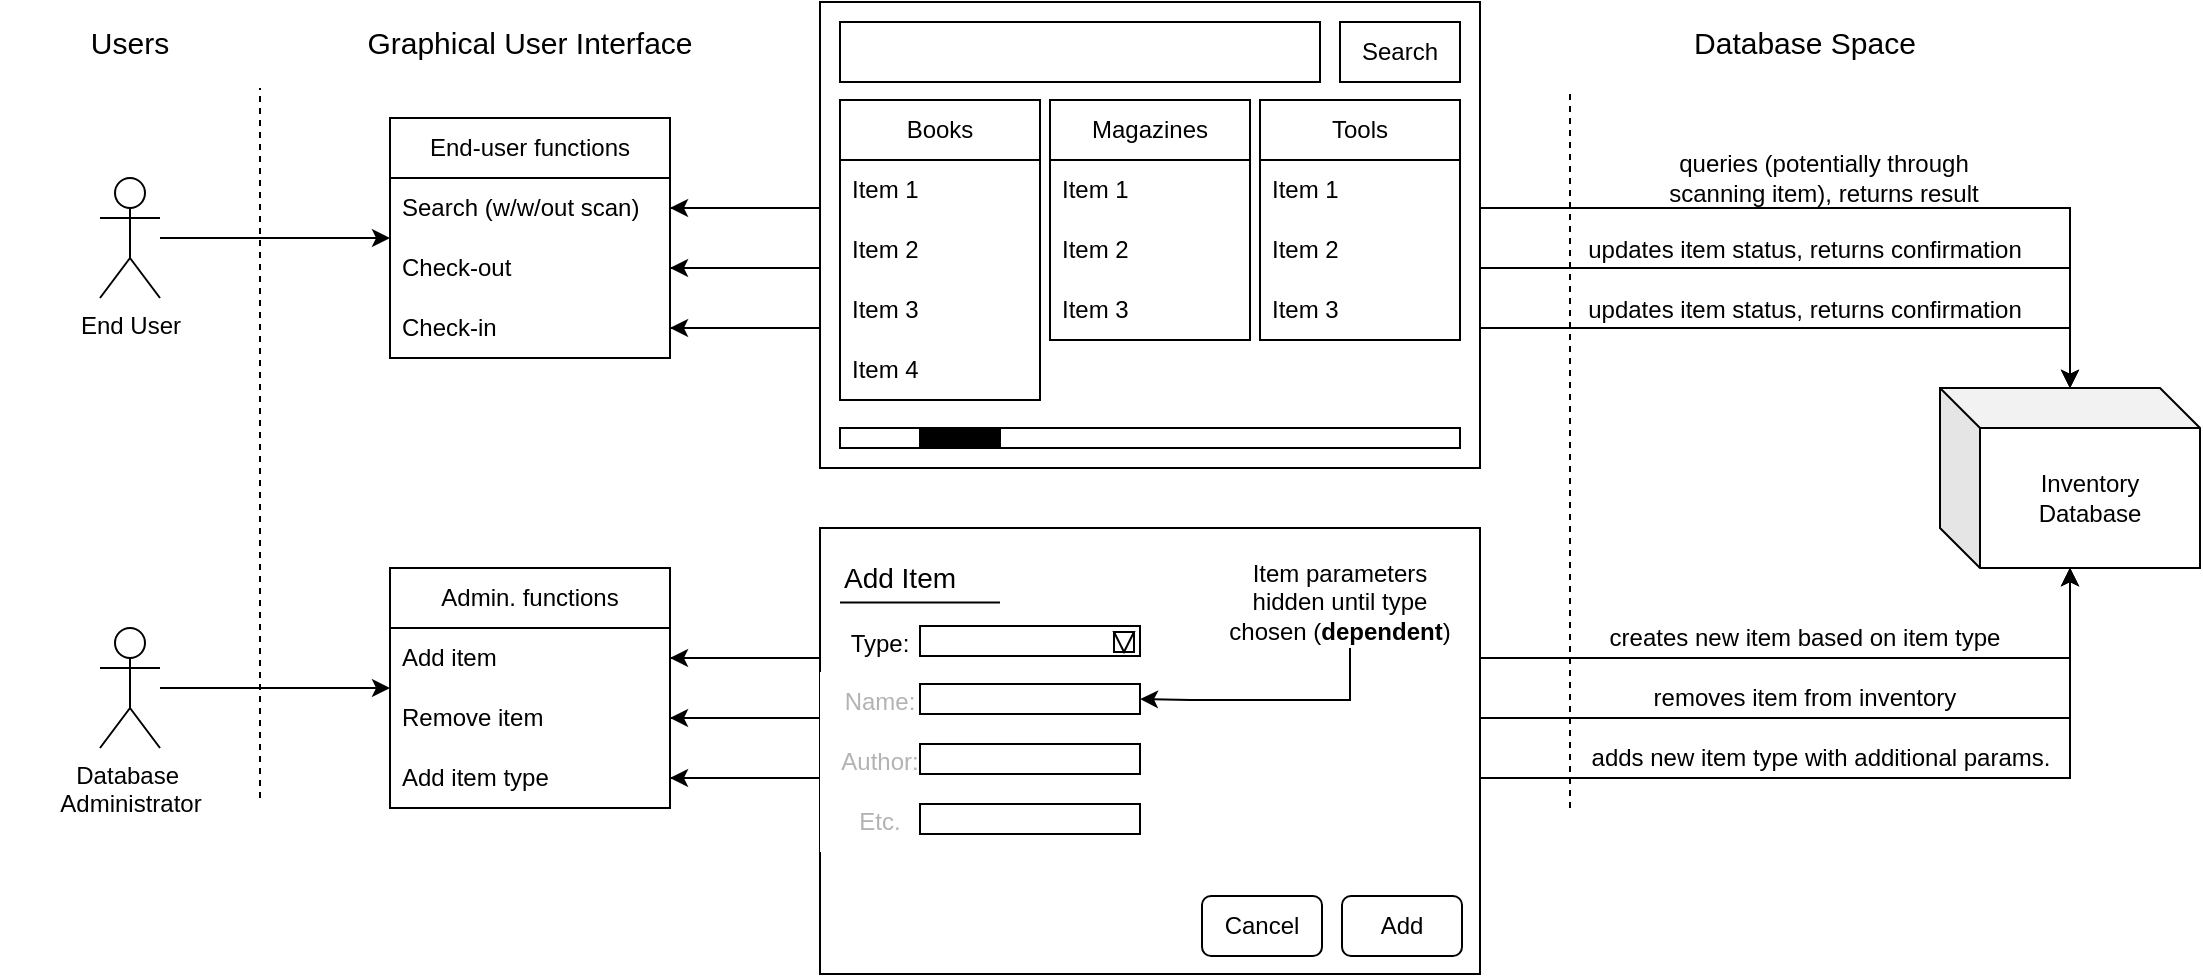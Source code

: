 <mxfile version="24.7.8">
  <diagram name="Page-1" id="jvlIByLQN2yycow2QruO">
    <mxGraphModel dx="985" dy="625" grid="1" gridSize="10" guides="1" tooltips="1" connect="1" arrows="1" fold="1" page="1" pageScale="1" pageWidth="850" pageHeight="1100" math="0" shadow="0">
      <root>
        <mxCell id="0" />
        <mxCell id="1" parent="0" />
        <mxCell id="R_dqwmXt6rTbObLlXqyq-1" value="&lt;span style=&quot;color: rgba(0, 0, 0, 0); font-family: monospace; font-size: 0px; text-align: start;&quot;&gt;%3CmxGraphModel%3E%3Croot%3E%3CmxCell%20id%3D%220%22%2F%3E%3CmxCell%20id%3D%221%22%20parent%3D%220%22%2F%3E%3CmxCell%20id%3D%222%22%20style%3D%22edgeStyle%3DorthogonalEdgeStyle%3Brounded%3D0%3BorthogonalLoop%3D1%3BjettySize%3Dauto%3Bhtml%3D1%3B%22%20edge%3D%221%22%20source%3D%223%22%20target%3D%2213%22%20parent%3D%221%22%3E%3CmxGeometry%20relative%3D%221%22%20as%3D%22geometry%22%2F%3E%3C%2FmxCell%3E%3CmxCell%20id%3D%223%22%20value%3D%22End%20User%22%20style%3D%22shape%3DumlActor%3BverticalLabelPosition%3Dbottom%3BverticalAlign%3Dtop%3Bhtml%3D1%3BoutlineConnect%3D0%3B%22%20vertex%3D%221%22%20parent%3D%221%22%3E%3CmxGeometry%20x%3D%22110%22%20y%3D%22165%22%20width%3D%2230%22%20height%3D%2260%22%20as%3D%22geometry%22%2F%3E%3C%2FmxCell%3E%3CmxCell%20id%3D%224%22%20style%3D%22edgeStyle%3DorthogonalEdgeStyle%3Brounded%3D0%3BorthogonalLoop%3D1%3BjettySize%3Dauto%3Bhtml%3D1%3B%22%20edge%3D%221%22%20source%3D%225%22%20target%3D%2220%22%20parent%3D%221%22%3E%3CmxGeometry%20relative%3D%221%22%20as%3D%22geometry%22%2F%3E%3C%2FmxCell%3E%3CmxCell%20id%3D%225%22%20value%3D%22Database%26amp%3Bnbsp%3B%26lt%3Bdiv%26gt%3BAdministrator%26lt%3B%2Fdiv%26gt%3B%22%20style%3D%22shape%3DumlActor%3BverticalLabelPosition%3Dbottom%3BverticalAlign%3Dtop%3Bhtml%3D1%3BoutlineConnect%3D0%3B%22%20vertex%3D%221%22%20parent%3D%221%22%3E%3CmxGeometry%20x%3D%22110%22%20y%3D%22390%22%20width%3D%2230%22%20height%3D%2260%22%20as%3D%22geometry%22%2F%3E%3C%2FmxCell%3E%3CmxCell%20id%3D%226%22%20style%3D%22edgeStyle%3DorthogonalEdgeStyle%3Brounded%3D0%3BorthogonalLoop%3D1%3BjettySize%3Dauto%3Bhtml%3D1%3BentryX%3D1%3BentryY%3D0.5%3BentryDx%3D0%3BentryDy%3D0%3B%22%20edge%3D%221%22%20source%3D%2212%22%20target%3D%2214%22%20parent%3D%221%22%3E%3CmxGeometry%20relative%3D%221%22%20as%3D%22geometry%22%2F%3E%3C%2FmxCell%3E%3CmxCell%20id%3D%227%22%20style%3D%22edgeStyle%3DorthogonalEdgeStyle%3Brounded%3D0%3BorthogonalLoop%3D1%3BjettySize%3Dauto%3Bhtml%3D1%3BentryX%3D1%3BentryY%3D0.5%3BentryDx%3D0%3BentryDy%3D0%3B%22%20edge%3D%221%22%20source%3D%2212%22%20target%3D%2215%22%20parent%3D%221%22%3E%3CmxGeometry%20relative%3D%221%22%20as%3D%22geometry%22%2F%3E%3C%2FmxCell%3E%3CmxCell%20id%3D%228%22%20style%3D%22edgeStyle%3DorthogonalEdgeStyle%3Brounded%3D0%3BorthogonalLoop%3D1%3BjettySize%3Dauto%3Bhtml%3D1%3BentryX%3D1%3BentryY%3D0.5%3BentryDx%3D0%3BentryDy%3D0%3B%22%20edge%3D%221%22%20source%3D%2212%22%20target%3D%2221%22%20parent%3D%221%22%3E%3CmxGeometry%20relative%3D%221%22%20as%3D%22geometry%22%2F%3E%3C%2FmxCell%3E%3CmxCell%20id%3D%229%22%20style%3D%22edgeStyle%3DorthogonalEdgeStyle%3Brounded%3D0%3BorthogonalLoop%3D1%3BjettySize%3Dauto%3Bhtml%3D1%3B%22%20edge%3D%221%22%20source%3D%2212%22%20target%3D%2222%22%20parent%3D%221%22%3E%3CmxGeometry%20relative%3D%221%22%20as%3D%22geometry%22%2F%3E%3C%2FmxCell%3E%3CmxCell%20id%3D%2210%22%20style%3D%22edgeStyle%3DorthogonalEdgeStyle%3Brounded%3D0%3BorthogonalLoop%3D1%3BjettySize%3Dauto%3Bhtml%3D1%3B%22%20edge%3D%221%22%20source%3D%2212%22%20target%3D%2223%22%20parent%3D%221%22%3E%3CmxGeometry%20relative%3D%221%22%20as%3D%22geometry%22%2F%3E%3C%2FmxCell%3E%3CmxCell%20id%3D%2211%22%20style%3D%22edgeStyle%3DorthogonalEdgeStyle%3Brounded%3D0%3BorthogonalLoop%3D1%3BjettySize%3Dauto%3Bhtml%3D1%3BentryX%3D1%3BentryY%3D0.5%3BentryDx%3D0%3BentryDy%3D0%3B%22%20edge%3D%221%22%20source%3D%2212%22%20target%3D%2216%22%20parent%3D%221%22%3E%3CmxGeometry%20relative%3D%221%22%20as%3D%22geometry%22%2F%3E%3C%2FmxCell%3E%3CmxCell%20id%3D%2212%22%20value%3D%22Inventory%26lt%3Bdiv%26gt%3BDatabase%26lt%3B%2Fdiv%26gt%3B%22%20style%3D%22shape%3Dcube%3BwhiteSpace%3Dwrap%3Bhtml%3D1%3BboundedLbl%3D1%3BbackgroundOutline%3D1%3BdarkOpacity%3D0.05%3BdarkOpacity2%3D0.1%3B%22%20vertex%3D%221%22%20parent%3D%221%22%3E%3CmxGeometry%20x%3D%22625%22%20y%3D%22270%22%20width%3D%22130%22%20height%3D%2290%22%20as%3D%22geometry%22%2F%3E%3C%2FmxCell%3E%3CmxCell%20id%3D%2213%22%20value%3D%22End-user%20functions%22%20style%3D%22swimlane%3BfontStyle%3D0%3BchildLayout%3DstackLayout%3Bhorizontal%3D1%3BstartSize%3D30%3BhorizontalStack%3D0%3BresizeParent%3D1%3BresizeParentMax%3D0%3BresizeLast%3D0%3Bcollapsible%3D1%3BmarginBottom%3D0%3BwhiteSpace%3Dwrap%3Bhtml%3D1%3B%22%20vertex%3D%221%22%20parent%3D%221%22%3E%3CmxGeometry%20x%3D%22255%22%20y%3D%22135%22%20width%3D%22140%22%20height%3D%22120%22%20as%3D%22geometry%22%2F%3E%3C%2FmxCell%3E%3CmxCell%20id%3D%2214%22%20value%3D%22Search%20(w%2Fw%2Fout%20scan)%22%20style%3D%22text%3BstrokeColor%3Dnone%3BfillColor%3Dnone%3Balign%3Dleft%3BverticalAlign%3Dmiddle%3BspacingLeft%3D4%3BspacingRight%3D4%3Boverflow%3Dhidden%3Bpoints%3D%5B%5B0%2C0.5%5D%2C%5B1%2C0.5%5D%5D%3BportConstraint%3Deastwest%3Brotatable%3D0%3BwhiteSpace%3Dwrap%3Bhtml%3D1%3B%22%20vertex%3D%221%22%20parent%3D%2213%22%3E%3CmxGeometry%20y%3D%2230%22%20width%3D%22140%22%20height%3D%2230%22%20as%3D%22geometry%22%2F%3E%3C%2FmxCell%3E%3CmxCell%20id%3D%2215%22%20value%3D%22Check-out%22%20style%3D%22text%3BstrokeColor%3Dnone%3BfillColor%3Dnone%3Balign%3Dleft%3BverticalAlign%3Dmiddle%3BspacingLeft%3D4%3BspacingRight%3D4%3Boverflow%3Dhidden%3Bpoints%3D%5B%5B0%2C0.5%5D%2C%5B1%2C0.5%5D%5D%3BportConstraint%3Deastwest%3Brotatable%3D0%3BwhiteSpace%3Dwrap%3Bhtml%3D1%3B%22%20vertex%3D%221%22%20parent%3D%2213%22%3E%3CmxGeometry%20y%3D%2260%22%20width%3D%22140%22%20height%3D%2230%22%20as%3D%22geometry%22%2F%3E%3C%2FmxCell%3E%3CmxCell%20id%3D%2216%22%20value%3D%22Check-in%22%20style%3D%22text%3BstrokeColor%3Dnone%3BfillColor%3Dnone%3Balign%3Dleft%3BverticalAlign%3Dmiddle%3BspacingLeft%3D4%3BspacingRight%3D4%3Boverflow%3Dhidden%3Bpoints%3D%5B%5B0%2C0.5%5D%2C%5B1%2C0.5%5D%5D%3BportConstraint%3Deastwest%3Brotatable%3D0%3BwhiteSpace%3Dwrap%3Bhtml%3D1%3B%22%20vertex%3D%221%22%20parent%3D%2213%22%3E%3CmxGeometry%20y%3D%2290%22%20width%3D%22140%22%20height%3D%2230%22%20as%3D%22geometry%22%2F%3E%3C%2FmxCell%3E%3CmxCell%20id%3D%2217%22%20value%3D%22%22%20style%3D%22endArrow%3Dnone%3Bdashed%3D1%3Bhtml%3D1%3Brounded%3D0%3B%22%20edge%3D%221%22%20parent%3D%221%22%3E%3CmxGeometry%20width%3D%2250%22%20height%3D%2250%22%20relative%3D%221%22%20as%3D%22geometry%22%3E%3CmxPoint%20x%3D%22190%22%20y%3D%22475%22%20as%3D%22sourcePoint%22%2F%3E%3CmxPoint%20x%3D%22190%22%20y%3D%22120%22%20as%3D%22targetPoint%22%2F%3E%3C%2FmxGeometry%3E%3C%2FmxCell%3E%3CmxCell%20id%3D%2218%22%20value%3D%22Users%22%20style%3D%22text%3Bhtml%3D1%3Balign%3Dcenter%3BverticalAlign%3Dmiddle%3BwhiteSpace%3Dwrap%3Brounded%3D0%3BfontSize%3D15%3B%22%20vertex%3D%221%22%20parent%3D%221%22%3E%3CmxGeometry%20x%3D%2275%22%20y%3D%2277%22%20width%3D%22100%22%20height%3D%2240%22%20as%3D%22geometry%22%2F%3E%3C%2FmxCell%3E%3CmxCell%20id%3D%2219%22%20value%3D%22Graphical%20User%20Interface%22%20style%3D%22text%3Bhtml%3D1%3Balign%3Dcenter%3BverticalAlign%3Dmiddle%3BwhiteSpace%3Dwrap%3Brounded%3D0%3BfontSize%3D15%3B%22%20vertex%3D%221%22%20parent%3D%221%22%3E%3CmxGeometry%20x%3D%22240%22%20y%3D%2277%22%20width%3D%22170%22%20height%3D%2240%22%20as%3D%22geometry%22%2F%3E%3C%2FmxCell%3E%3CmxCell%20id%3D%2220%22%20value%3D%22Admin.%20functions%22%20style%3D%22swimlane%3BfontStyle%3D0%3BchildLayout%3DstackLayout%3Bhorizontal%3D1%3BstartSize%3D30%3BhorizontalStack%3D0%3BresizeParent%3D1%3BresizeParentMax%3D0%3BresizeLast%3D0%3Bcollapsible%3D1%3BmarginBottom%3D0%3BwhiteSpace%3Dwrap%3Bhtml%3D1%3B%22%20vertex%3D%221%22%20parent%3D%221%22%3E%3CmxGeometry%20x%3D%22255%22%20y%3D%22360%22%20width%3D%22140%22%20height%3D%22120%22%20as%3D%22geometry%22%2F%3E%3C%2FmxCell%3E%3CmxCell%20id%3D%2221%22%20value%3D%22Add%20item%22%20style%3D%22text%3BstrokeColor%3Dnone%3BfillColor%3Dnone%3Balign%3Dleft%3BverticalAlign%3Dmiddle%3BspacingLeft%3D4%3BspacingRight%3D4%3Boverflow%3Dhidden%3Bpoints%3D%5B%5B0%2C0.5%5D%2C%5B1%2C0.5%5D%5D%3BportConstraint%3Deastwest%3Brotatable%3D0%3BwhiteSpace%3Dwrap%3Bhtml%3D1%3B%22%20vertex%3D%221%22%20parent%3D%2220%22%3E%3CmxGeometry%20y%3D%2230%22%20width%3D%22140%22%20height%3D%2230%22%20as%3D%22geometry%22%2F%3E%3C%2FmxCell%3E%3CmxCell%20id%3D%2222%22%20value%3D%22Remove%20item%22%20style%3D%22text%3BstrokeColor%3Dnone%3BfillColor%3Dnone%3Balign%3Dleft%3BverticalAlign%3Dmiddle%3BspacingLeft%3D4%3BspacingRight%3D4%3Boverflow%3Dhidden%3Bpoints%3D%5B%5B0%2C0.5%5D%2C%5B1%2C0.5%5D%5D%3BportConstraint%3Deastwest%3Brotatable%3D0%3BwhiteSpace%3Dwrap%3Bhtml%3D1%3B%22%20vertex%3D%221%22%20parent%3D%2220%22%3E%3CmxGeometry%20y%3D%2260%22%20width%3D%22140%22%20height%3D%2230%22%20as%3D%22geometry%22%2F%3E%3C%2FmxCell%3E%3CmxCell%20id%3D%2223%22%20value%3D%22Add%20item%20type%22%20style%3D%22text%3BstrokeColor%3Dnone%3BfillColor%3Dnone%3Balign%3Dleft%3BverticalAlign%3Dmiddle%3BspacingLeft%3D4%3BspacingRight%3D4%3Boverflow%3Dhidden%3Bpoints%3D%5B%5B0%2C0.5%5D%2C%5B1%2C0.5%5D%5D%3BportConstraint%3Deastwest%3Brotatable%3D0%3BwhiteSpace%3Dwrap%3Bhtml%3D1%3B%22%20vertex%3D%221%22%20parent%3D%2220%22%3E%3CmxGeometry%20y%3D%2290%22%20width%3D%22140%22%20height%3D%2230%22%20as%3D%22geometry%22%2F%3E%3C%2FmxCell%3E%3CmxCell%20id%3D%2224%22%20value%3D%22%22%20style%3D%22endArrow%3Dnone%3Bdashed%3D1%3Bhtml%3D1%3Brounded%3D0%3B%22%20edge%3D%221%22%20parent%3D%221%22%3E%3CmxGeometry%20width%3D%2250%22%20height%3D%2250%22%20relative%3D%221%22%20as%3D%22geometry%22%3E%3CmxPoint%20x%3D%22440%22%20y%3D%22480%22%20as%3D%22sourcePoint%22%2F%3E%3CmxPoint%20x%3D%22440%22%20y%3D%22120%22%20as%3D%22targetPoint%22%2F%3E%3C%2FmxGeometry%3E%3C%2FmxCell%3E%3CmxCell%20id%3D%2225%22%20value%3D%22Database%20Space%22%20style%3D%22text%3Bhtml%3D1%3Balign%3Dcenter%3BverticalAlign%3Dmiddle%3BwhiteSpace%3Dwrap%3Brounded%3D0%3BfontSize%3D15%3B%22%20vertex%3D%221%22%20parent%3D%221%22%3E%3CmxGeometry%20x%3D%22490%22%20y%3D%2277%22%20width%3D%22135%22%20height%3D%2240%22%20as%3D%22geometry%22%2F%3E%3C%2FmxCell%3E%3CmxCell%20id%3D%2226%22%20style%3D%22edgeStyle%3DorthogonalEdgeStyle%3Brounded%3D0%3BorthogonalLoop%3D1%3BjettySize%3Dauto%3Bhtml%3D1%3B%22%20edge%3D%221%22%20source%3D%2214%22%20target%3D%2212%22%20parent%3D%221%22%3E%3CmxGeometry%20relative%3D%221%22%20as%3D%22geometry%22%2F%3E%3C%2FmxCell%3E%3CmxCell%20id%3D%2227%22%20value%3D%22queries%20(potentially%20through%20scanning%20item)%2C%20returns%20result%22%20style%3D%22text%3Bhtml%3D1%3Balign%3Dcenter%3BverticalAlign%3Dmiddle%3BwhiteSpace%3Dwrap%3Brounded%3D0%3B%22%20vertex%3D%221%22%20parent%3D%221%22%3E%3CmxGeometry%20x%3D%22482.5%22%20y%3D%22150%22%20width%3D%22167.5%22%20height%3D%2230%22%20as%3D%22geometry%22%2F%3E%3C%2FmxCell%3E%3CmxCell%20id%3D%2228%22%20style%3D%22edgeStyle%3DorthogonalEdgeStyle%3Brounded%3D0%3BorthogonalLoop%3D1%3BjettySize%3Dauto%3Bhtml%3D1%3B%22%20edge%3D%221%22%20source%3D%2215%22%20target%3D%2212%22%20parent%3D%221%22%3E%3CmxGeometry%20relative%3D%221%22%20as%3D%22geometry%22%2F%3E%3C%2FmxCell%3E%3CmxCell%20id%3D%2229%22%20value%3D%22updates%20item%20status%2C%20returns%20confirmation%22%20style%3D%22text%3Bhtml%3D1%3Balign%3Dcenter%3BverticalAlign%3Dmiddle%3BwhiteSpace%3Dwrap%3Brounded%3D0%3B%22%20vertex%3D%221%22%20parent%3D%221%22%3E%3CmxGeometry%20x%3D%22425%22%20y%3D%22186%22%20width%3D%22265%22%20height%3D%2230%22%20as%3D%22geometry%22%2F%3E%3C%2FmxCell%3E%3CmxCell%20id%3D%2230%22%20style%3D%22edgeStyle%3DorthogonalEdgeStyle%3Brounded%3D0%3BorthogonalLoop%3D1%3BjettySize%3Dauto%3Bhtml%3D1%3B%22%20edge%3D%221%22%20source%3D%2221%22%20target%3D%2212%22%20parent%3D%221%22%3E%3CmxGeometry%20relative%3D%221%22%20as%3D%22geometry%22%2F%3E%3C%2FmxCell%3E%3CmxCell%20id%3D%2231%22%20style%3D%22edgeStyle%3DorthogonalEdgeStyle%3Brounded%3D0%3BorthogonalLoop%3D1%3BjettySize%3Dauto%3Bhtml%3D1%3B%22%20edge%3D%221%22%20source%3D%2222%22%20target%3D%2212%22%20parent%3D%221%22%3E%3CmxGeometry%20relative%3D%221%22%20as%3D%22geometry%22%2F%3E%3C%2FmxCell%3E%3CmxCell%20id%3D%2232%22%20style%3D%22edgeStyle%3DorthogonalEdgeStyle%3Brounded%3D0%3BorthogonalLoop%3D1%3BjettySize%3Dauto%3Bhtml%3D1%3B%22%20edge%3D%221%22%20source%3D%2223%22%20target%3D%2212%22%20parent%3D%221%22%3E%3CmxGeometry%20relative%3D%221%22%20as%3D%22geometry%22%2F%3E%3C%2FmxCell%3E%3CmxCell%20id%3D%2233%22%20style%3D%22edgeStyle%3DorthogonalEdgeStyle%3Brounded%3D0%3BorthogonalLoop%3D1%3BjettySize%3Dauto%3Bhtml%3D1%3B%22%20edge%3D%221%22%20source%3D%2216%22%20target%3D%2212%22%20parent%3D%221%22%3E%3CmxGeometry%20relative%3D%221%22%20as%3D%22geometry%22%2F%3E%3C%2FmxCell%3E%3CmxCell%20id%3D%2234%22%20value%3D%22updates%20item%20status%2C%20returns%20confirmation%22%20style%3D%22text%3Bhtml%3D1%3Balign%3Dcenter%3BverticalAlign%3Dmiddle%3BwhiteSpace%3Dwrap%3Brounded%3D0%3B%22%20vertex%3D%221%22%20parent%3D%221%22%3E%3CmxGeometry%20x%3D%22425%22%20y%3D%22216%22%20width%3D%22265%22%20height%3D%2230%22%20as%3D%22geometry%22%2F%3E%3C%2FmxCell%3E%3CmxCell%20id%3D%2235%22%20value%3D%22creates%20new%20item%20based%20on%20item%20type%22%20style%3D%22text%3Bhtml%3D1%3Balign%3Dcenter%3BverticalAlign%3Dmiddle%3BwhiteSpace%3Dwrap%3Brounded%3D0%3B%22%20vertex%3D%221%22%20parent%3D%221%22%3E%3CmxGeometry%20x%3D%22425%22%20y%3D%22380%22%20width%3D%22265%22%20height%3D%2230%22%20as%3D%22geometry%22%2F%3E%3C%2FmxCell%3E%3CmxCell%20id%3D%2236%22%20value%3D%22removes%20item%20from%20inventory%22%20style%3D%22text%3Bhtml%3D1%3Balign%3Dcenter%3BverticalAlign%3Dmiddle%3BwhiteSpace%3Dwrap%3Brounded%3D0%3B%22%20vertex%3D%221%22%20parent%3D%221%22%3E%3CmxGeometry%20x%3D%22425%22%20y%3D%22410%22%20width%3D%22265%22%20height%3D%2230%22%20as%3D%22geometry%22%2F%3E%3C%2FmxCell%3E%3CmxCell%20id%3D%2237%22%20value%3D%22adds%20new%20item%20type%20with%20additional%20params.%22%20style%3D%22text%3Bhtml%3D1%3Balign%3Dcenter%3BverticalAlign%3Dmiddle%3BwhiteSpace%3Dwrap%3Brounded%3D0%3B%22%20vertex%3D%221%22%20parent%3D%221%22%3E%3CmxGeometry%20x%3D%22433%22%20y%3D%22440%22%20width%3D%22265%22%20height%3D%2230%22%20as%3D%22geometry%22%2F%3E%3C%2FmxCell%3E%3C%2Froot%3E%3C%2FmxGraphModel%3E&lt;/span&gt;" style="text;html=1;align=center;verticalAlign=middle;resizable=0;points=[];autosize=1;strokeColor=none;fillColor=none;" parent="1" vertex="1">
          <mxGeometry x="60" y="138" width="20" height="30" as="geometry" />
        </mxCell>
        <mxCell id="R_dqwmXt6rTbObLlXqyq-2" style="edgeStyle=orthogonalEdgeStyle;rounded=0;orthogonalLoop=1;jettySize=auto;html=1;" parent="1" source="R_dqwmXt6rTbObLlXqyq-3" target="R_dqwmXt6rTbObLlXqyq-13" edge="1">
          <mxGeometry relative="1" as="geometry" />
        </mxCell>
        <mxCell id="R_dqwmXt6rTbObLlXqyq-3" value="End User" style="shape=umlActor;verticalLabelPosition=bottom;verticalAlign=top;html=1;outlineConnect=0;" parent="1" vertex="1">
          <mxGeometry x="110" y="165" width="30" height="60" as="geometry" />
        </mxCell>
        <mxCell id="R_dqwmXt6rTbObLlXqyq-4" style="edgeStyle=orthogonalEdgeStyle;rounded=0;orthogonalLoop=1;jettySize=auto;html=1;" parent="1" source="R_dqwmXt6rTbObLlXqyq-5" target="R_dqwmXt6rTbObLlXqyq-20" edge="1">
          <mxGeometry relative="1" as="geometry" />
        </mxCell>
        <mxCell id="R_dqwmXt6rTbObLlXqyq-5" value="Database&amp;nbsp;&lt;div&gt;Administrator&lt;/div&gt;" style="shape=umlActor;verticalLabelPosition=bottom;verticalAlign=top;html=1;outlineConnect=0;" parent="1" vertex="1">
          <mxGeometry x="110" y="390" width="30" height="60" as="geometry" />
        </mxCell>
        <mxCell id="R_dqwmXt6rTbObLlXqyq-6" style="edgeStyle=orthogonalEdgeStyle;rounded=0;orthogonalLoop=1;jettySize=auto;html=1;entryX=1;entryY=0.5;entryDx=0;entryDy=0;" parent="1" source="R_dqwmXt6rTbObLlXqyq-12" target="R_dqwmXt6rTbObLlXqyq-14" edge="1">
          <mxGeometry relative="1" as="geometry" />
        </mxCell>
        <mxCell id="R_dqwmXt6rTbObLlXqyq-7" style="edgeStyle=orthogonalEdgeStyle;rounded=0;orthogonalLoop=1;jettySize=auto;html=1;entryX=1;entryY=0.5;entryDx=0;entryDy=0;" parent="1" source="R_dqwmXt6rTbObLlXqyq-12" target="R_dqwmXt6rTbObLlXqyq-15" edge="1">
          <mxGeometry relative="1" as="geometry" />
        </mxCell>
        <mxCell id="R_dqwmXt6rTbObLlXqyq-8" style="edgeStyle=orthogonalEdgeStyle;rounded=0;orthogonalLoop=1;jettySize=auto;html=1;entryX=1;entryY=0.5;entryDx=0;entryDy=0;" parent="1" source="R_dqwmXt6rTbObLlXqyq-12" target="R_dqwmXt6rTbObLlXqyq-21" edge="1">
          <mxGeometry relative="1" as="geometry" />
        </mxCell>
        <mxCell id="R_dqwmXt6rTbObLlXqyq-9" style="edgeStyle=orthogonalEdgeStyle;rounded=0;orthogonalLoop=1;jettySize=auto;html=1;" parent="1" source="R_dqwmXt6rTbObLlXqyq-12" target="R_dqwmXt6rTbObLlXqyq-22" edge="1">
          <mxGeometry relative="1" as="geometry" />
        </mxCell>
        <mxCell id="R_dqwmXt6rTbObLlXqyq-10" style="edgeStyle=orthogonalEdgeStyle;rounded=0;orthogonalLoop=1;jettySize=auto;html=1;" parent="1" source="R_dqwmXt6rTbObLlXqyq-12" target="R_dqwmXt6rTbObLlXqyq-23" edge="1">
          <mxGeometry relative="1" as="geometry" />
        </mxCell>
        <mxCell id="R_dqwmXt6rTbObLlXqyq-11" style="edgeStyle=orthogonalEdgeStyle;rounded=0;orthogonalLoop=1;jettySize=auto;html=1;entryX=1;entryY=0.5;entryDx=0;entryDy=0;" parent="1" source="R_dqwmXt6rTbObLlXqyq-12" target="R_dqwmXt6rTbObLlXqyq-16" edge="1">
          <mxGeometry relative="1" as="geometry" />
        </mxCell>
        <mxCell id="R_dqwmXt6rTbObLlXqyq-12" value="Inventory&lt;div&gt;Database&lt;/div&gt;" style="shape=cube;whiteSpace=wrap;html=1;boundedLbl=1;backgroundOutline=1;darkOpacity=0.05;darkOpacity2=0.1;" parent="1" vertex="1">
          <mxGeometry x="1030" y="270" width="130" height="90" as="geometry" />
        </mxCell>
        <mxCell id="R_dqwmXt6rTbObLlXqyq-13" value="End-user functions" style="swimlane;fontStyle=0;childLayout=stackLayout;horizontal=1;startSize=30;horizontalStack=0;resizeParent=1;resizeParentMax=0;resizeLast=0;collapsible=1;marginBottom=0;whiteSpace=wrap;html=1;" parent="1" vertex="1">
          <mxGeometry x="255" y="135" width="140" height="120" as="geometry" />
        </mxCell>
        <mxCell id="R_dqwmXt6rTbObLlXqyq-14" value="Search (w/w/out scan)" style="text;strokeColor=none;fillColor=none;align=left;verticalAlign=middle;spacingLeft=4;spacingRight=4;overflow=hidden;points=[[0,0.5],[1,0.5]];portConstraint=eastwest;rotatable=0;whiteSpace=wrap;html=1;" parent="R_dqwmXt6rTbObLlXqyq-13" vertex="1">
          <mxGeometry y="30" width="140" height="30" as="geometry" />
        </mxCell>
        <mxCell id="R_dqwmXt6rTbObLlXqyq-15" value="Check-out" style="text;strokeColor=none;fillColor=none;align=left;verticalAlign=middle;spacingLeft=4;spacingRight=4;overflow=hidden;points=[[0,0.5],[1,0.5]];portConstraint=eastwest;rotatable=0;whiteSpace=wrap;html=1;" parent="R_dqwmXt6rTbObLlXqyq-13" vertex="1">
          <mxGeometry y="60" width="140" height="30" as="geometry" />
        </mxCell>
        <mxCell id="R_dqwmXt6rTbObLlXqyq-16" value="Check-in" style="text;strokeColor=none;fillColor=none;align=left;verticalAlign=middle;spacingLeft=4;spacingRight=4;overflow=hidden;points=[[0,0.5],[1,0.5]];portConstraint=eastwest;rotatable=0;whiteSpace=wrap;html=1;" parent="R_dqwmXt6rTbObLlXqyq-13" vertex="1">
          <mxGeometry y="90" width="140" height="30" as="geometry" />
        </mxCell>
        <mxCell id="R_dqwmXt6rTbObLlXqyq-17" value="" style="endArrow=none;dashed=1;html=1;rounded=0;" parent="1" edge="1">
          <mxGeometry width="50" height="50" relative="1" as="geometry">
            <mxPoint x="190" y="475" as="sourcePoint" />
            <mxPoint x="190" y="120" as="targetPoint" />
          </mxGeometry>
        </mxCell>
        <mxCell id="R_dqwmXt6rTbObLlXqyq-18" value="Users" style="text;html=1;align=center;verticalAlign=middle;whiteSpace=wrap;rounded=0;fontSize=15;" parent="1" vertex="1">
          <mxGeometry x="75" y="77" width="100" height="40" as="geometry" />
        </mxCell>
        <mxCell id="R_dqwmXt6rTbObLlXqyq-19" value="Graphical User Interface" style="text;html=1;align=center;verticalAlign=middle;whiteSpace=wrap;rounded=0;fontSize=15;" parent="1" vertex="1">
          <mxGeometry x="240" y="77" width="170" height="40" as="geometry" />
        </mxCell>
        <mxCell id="R_dqwmXt6rTbObLlXqyq-20" value="Admin. functions" style="swimlane;fontStyle=0;childLayout=stackLayout;horizontal=1;startSize=30;horizontalStack=0;resizeParent=1;resizeParentMax=0;resizeLast=0;collapsible=1;marginBottom=0;whiteSpace=wrap;html=1;" parent="1" vertex="1">
          <mxGeometry x="255" y="360" width="140" height="120" as="geometry" />
        </mxCell>
        <mxCell id="R_dqwmXt6rTbObLlXqyq-21" value="Add item" style="text;strokeColor=none;fillColor=none;align=left;verticalAlign=middle;spacingLeft=4;spacingRight=4;overflow=hidden;points=[[0,0.5],[1,0.5]];portConstraint=eastwest;rotatable=0;whiteSpace=wrap;html=1;" parent="R_dqwmXt6rTbObLlXqyq-20" vertex="1">
          <mxGeometry y="30" width="140" height="30" as="geometry" />
        </mxCell>
        <mxCell id="R_dqwmXt6rTbObLlXqyq-22" value="Remove item" style="text;strokeColor=none;fillColor=none;align=left;verticalAlign=middle;spacingLeft=4;spacingRight=4;overflow=hidden;points=[[0,0.5],[1,0.5]];portConstraint=eastwest;rotatable=0;whiteSpace=wrap;html=1;" parent="R_dqwmXt6rTbObLlXqyq-20" vertex="1">
          <mxGeometry y="60" width="140" height="30" as="geometry" />
        </mxCell>
        <mxCell id="R_dqwmXt6rTbObLlXqyq-23" value="Add item type" style="text;strokeColor=none;fillColor=none;align=left;verticalAlign=middle;spacingLeft=4;spacingRight=4;overflow=hidden;points=[[0,0.5],[1,0.5]];portConstraint=eastwest;rotatable=0;whiteSpace=wrap;html=1;" parent="R_dqwmXt6rTbObLlXqyq-20" vertex="1">
          <mxGeometry y="90" width="140" height="30" as="geometry" />
        </mxCell>
        <mxCell id="R_dqwmXt6rTbObLlXqyq-24" value="" style="endArrow=none;dashed=1;html=1;rounded=0;" parent="1" edge="1">
          <mxGeometry width="50" height="50" relative="1" as="geometry">
            <mxPoint x="845" y="480" as="sourcePoint" />
            <mxPoint x="845" y="120" as="targetPoint" />
          </mxGeometry>
        </mxCell>
        <mxCell id="R_dqwmXt6rTbObLlXqyq-25" value="Database Space" style="text;html=1;align=center;verticalAlign=middle;whiteSpace=wrap;rounded=0;fontSize=15;" parent="1" vertex="1">
          <mxGeometry x="895" y="77" width="135" height="40" as="geometry" />
        </mxCell>
        <mxCell id="R_dqwmXt6rTbObLlXqyq-26" style="edgeStyle=orthogonalEdgeStyle;rounded=0;orthogonalLoop=1;jettySize=auto;html=1;" parent="1" source="R_dqwmXt6rTbObLlXqyq-14" target="R_dqwmXt6rTbObLlXqyq-12" edge="1">
          <mxGeometry relative="1" as="geometry" />
        </mxCell>
        <mxCell id="R_dqwmXt6rTbObLlXqyq-27" value="queries (potentially through scanning item), returns result" style="text;html=1;align=center;verticalAlign=middle;whiteSpace=wrap;rounded=0;" parent="1" vertex="1">
          <mxGeometry x="887.5" y="150" width="167.5" height="30" as="geometry" />
        </mxCell>
        <mxCell id="R_dqwmXt6rTbObLlXqyq-28" style="edgeStyle=orthogonalEdgeStyle;rounded=0;orthogonalLoop=1;jettySize=auto;html=1;" parent="1" source="R_dqwmXt6rTbObLlXqyq-15" target="R_dqwmXt6rTbObLlXqyq-12" edge="1">
          <mxGeometry relative="1" as="geometry" />
        </mxCell>
        <mxCell id="R_dqwmXt6rTbObLlXqyq-29" value="updates item status, returns confirmation" style="text;html=1;align=center;verticalAlign=middle;whiteSpace=wrap;rounded=0;" parent="1" vertex="1">
          <mxGeometry x="830" y="186" width="265" height="30" as="geometry" />
        </mxCell>
        <mxCell id="R_dqwmXt6rTbObLlXqyq-30" style="edgeStyle=orthogonalEdgeStyle;rounded=0;orthogonalLoop=1;jettySize=auto;html=1;" parent="1" source="R_dqwmXt6rTbObLlXqyq-21" target="R_dqwmXt6rTbObLlXqyq-12" edge="1">
          <mxGeometry relative="1" as="geometry" />
        </mxCell>
        <mxCell id="R_dqwmXt6rTbObLlXqyq-31" style="edgeStyle=orthogonalEdgeStyle;rounded=0;orthogonalLoop=1;jettySize=auto;html=1;" parent="1" source="R_dqwmXt6rTbObLlXqyq-22" target="R_dqwmXt6rTbObLlXqyq-12" edge="1">
          <mxGeometry relative="1" as="geometry" />
        </mxCell>
        <mxCell id="R_dqwmXt6rTbObLlXqyq-32" style="edgeStyle=orthogonalEdgeStyle;rounded=0;orthogonalLoop=1;jettySize=auto;html=1;" parent="1" source="R_dqwmXt6rTbObLlXqyq-23" target="R_dqwmXt6rTbObLlXqyq-12" edge="1">
          <mxGeometry relative="1" as="geometry" />
        </mxCell>
        <mxCell id="R_dqwmXt6rTbObLlXqyq-33" style="edgeStyle=orthogonalEdgeStyle;rounded=0;orthogonalLoop=1;jettySize=auto;html=1;" parent="1" source="R_dqwmXt6rTbObLlXqyq-16" target="R_dqwmXt6rTbObLlXqyq-12" edge="1">
          <mxGeometry relative="1" as="geometry" />
        </mxCell>
        <mxCell id="R_dqwmXt6rTbObLlXqyq-34" value="updates item status, returns confirmation" style="text;html=1;align=center;verticalAlign=middle;whiteSpace=wrap;rounded=0;" parent="1" vertex="1">
          <mxGeometry x="830" y="216" width="265" height="30" as="geometry" />
        </mxCell>
        <mxCell id="R_dqwmXt6rTbObLlXqyq-35" value="creates new item based on item type" style="text;html=1;align=center;verticalAlign=middle;whiteSpace=wrap;rounded=0;" parent="1" vertex="1">
          <mxGeometry x="830" y="380" width="265" height="30" as="geometry" />
        </mxCell>
        <mxCell id="R_dqwmXt6rTbObLlXqyq-36" value="removes item from inventory" style="text;html=1;align=center;verticalAlign=middle;whiteSpace=wrap;rounded=0;" parent="1" vertex="1">
          <mxGeometry x="830" y="410" width="265" height="30" as="geometry" />
        </mxCell>
        <mxCell id="R_dqwmXt6rTbObLlXqyq-37" value="adds new item type with additional params." style="text;html=1;align=center;verticalAlign=middle;whiteSpace=wrap;rounded=0;" parent="1" vertex="1">
          <mxGeometry x="838" y="440" width="265" height="30" as="geometry" />
        </mxCell>
        <mxCell id="R_dqwmXt6rTbObLlXqyq-38" value="" style="rounded=0;whiteSpace=wrap;html=1;" parent="1" vertex="1">
          <mxGeometry x="470" y="77" width="330" height="233" as="geometry" />
        </mxCell>
        <mxCell id="R_dqwmXt6rTbObLlXqyq-39" value="" style="rounded=0;whiteSpace=wrap;html=1;" parent="1" vertex="1">
          <mxGeometry x="470" y="340" width="330" height="223" as="geometry" />
        </mxCell>
        <mxCell id="R_dqwmXt6rTbObLlXqyq-43" value="Search" style="rounded=0;whiteSpace=wrap;html=1;" parent="1" vertex="1">
          <mxGeometry x="730" y="87" width="60" height="30" as="geometry" />
        </mxCell>
        <mxCell id="R_dqwmXt6rTbObLlXqyq-45" value="" style="rounded=0;whiteSpace=wrap;html=1;" parent="1" vertex="1">
          <mxGeometry x="480" y="87" width="240" height="30" as="geometry" />
        </mxCell>
        <mxCell id="R_dqwmXt6rTbObLlXqyq-46" value="Books" style="swimlane;fontStyle=0;childLayout=stackLayout;horizontal=1;startSize=30;horizontalStack=0;resizeParent=1;resizeParentMax=0;resizeLast=0;collapsible=1;marginBottom=0;whiteSpace=wrap;html=1;" parent="1" vertex="1">
          <mxGeometry x="480" y="126" width="100" height="150" as="geometry" />
        </mxCell>
        <mxCell id="R_dqwmXt6rTbObLlXqyq-47" value="Item 1" style="text;strokeColor=none;fillColor=none;align=left;verticalAlign=middle;spacingLeft=4;spacingRight=4;overflow=hidden;points=[[0,0.5],[1,0.5]];portConstraint=eastwest;rotatable=0;whiteSpace=wrap;html=1;" parent="R_dqwmXt6rTbObLlXqyq-46" vertex="1">
          <mxGeometry y="30" width="100" height="30" as="geometry" />
        </mxCell>
        <mxCell id="R_dqwmXt6rTbObLlXqyq-48" value="Item 2" style="text;strokeColor=none;fillColor=none;align=left;verticalAlign=middle;spacingLeft=4;spacingRight=4;overflow=hidden;points=[[0,0.5],[1,0.5]];portConstraint=eastwest;rotatable=0;whiteSpace=wrap;html=1;" parent="R_dqwmXt6rTbObLlXqyq-46" vertex="1">
          <mxGeometry y="60" width="100" height="30" as="geometry" />
        </mxCell>
        <mxCell id="R_dqwmXt6rTbObLlXqyq-49" value="Item 3" style="text;strokeColor=none;fillColor=none;align=left;verticalAlign=middle;spacingLeft=4;spacingRight=4;overflow=hidden;points=[[0,0.5],[1,0.5]];portConstraint=eastwest;rotatable=0;whiteSpace=wrap;html=1;" parent="R_dqwmXt6rTbObLlXqyq-46" vertex="1">
          <mxGeometry y="90" width="100" height="30" as="geometry" />
        </mxCell>
        <mxCell id="R_dqwmXt6rTbObLlXqyq-60" value="Item 4" style="text;strokeColor=none;fillColor=none;align=left;verticalAlign=middle;spacingLeft=4;spacingRight=4;overflow=hidden;points=[[0,0.5],[1,0.5]];portConstraint=eastwest;rotatable=0;whiteSpace=wrap;html=1;" parent="R_dqwmXt6rTbObLlXqyq-46" vertex="1">
          <mxGeometry y="120" width="100" height="30" as="geometry" />
        </mxCell>
        <mxCell id="R_dqwmXt6rTbObLlXqyq-50" value="Magazines" style="swimlane;fontStyle=0;childLayout=stackLayout;horizontal=1;startSize=30;horizontalStack=0;resizeParent=1;resizeParentMax=0;resizeLast=0;collapsible=1;marginBottom=0;whiteSpace=wrap;html=1;" parent="1" vertex="1">
          <mxGeometry x="585" y="126" width="100" height="120" as="geometry" />
        </mxCell>
        <mxCell id="R_dqwmXt6rTbObLlXqyq-51" value="Item 1" style="text;strokeColor=none;fillColor=none;align=left;verticalAlign=middle;spacingLeft=4;spacingRight=4;overflow=hidden;points=[[0,0.5],[1,0.5]];portConstraint=eastwest;rotatable=0;whiteSpace=wrap;html=1;" parent="R_dqwmXt6rTbObLlXqyq-50" vertex="1">
          <mxGeometry y="30" width="100" height="30" as="geometry" />
        </mxCell>
        <mxCell id="R_dqwmXt6rTbObLlXqyq-52" value="Item 2" style="text;strokeColor=none;fillColor=none;align=left;verticalAlign=middle;spacingLeft=4;spacingRight=4;overflow=hidden;points=[[0,0.5],[1,0.5]];portConstraint=eastwest;rotatable=0;whiteSpace=wrap;html=1;" parent="R_dqwmXt6rTbObLlXqyq-50" vertex="1">
          <mxGeometry y="60" width="100" height="30" as="geometry" />
        </mxCell>
        <mxCell id="R_dqwmXt6rTbObLlXqyq-53" value="Item 3" style="text;strokeColor=none;fillColor=none;align=left;verticalAlign=middle;spacingLeft=4;spacingRight=4;overflow=hidden;points=[[0,0.5],[1,0.5]];portConstraint=eastwest;rotatable=0;whiteSpace=wrap;html=1;" parent="R_dqwmXt6rTbObLlXqyq-50" vertex="1">
          <mxGeometry y="90" width="100" height="30" as="geometry" />
        </mxCell>
        <mxCell id="R_dqwmXt6rTbObLlXqyq-54" value="Tools" style="swimlane;fontStyle=0;childLayout=stackLayout;horizontal=1;startSize=30;horizontalStack=0;resizeParent=1;resizeParentMax=0;resizeLast=0;collapsible=1;marginBottom=0;whiteSpace=wrap;html=1;" parent="1" vertex="1">
          <mxGeometry x="690" y="126" width="100" height="120" as="geometry" />
        </mxCell>
        <mxCell id="R_dqwmXt6rTbObLlXqyq-55" value="Item 1" style="text;strokeColor=none;fillColor=none;align=left;verticalAlign=middle;spacingLeft=4;spacingRight=4;overflow=hidden;points=[[0,0.5],[1,0.5]];portConstraint=eastwest;rotatable=0;whiteSpace=wrap;html=1;" parent="R_dqwmXt6rTbObLlXqyq-54" vertex="1">
          <mxGeometry y="30" width="100" height="30" as="geometry" />
        </mxCell>
        <mxCell id="R_dqwmXt6rTbObLlXqyq-56" value="Item 2" style="text;strokeColor=none;fillColor=none;align=left;verticalAlign=middle;spacingLeft=4;spacingRight=4;overflow=hidden;points=[[0,0.5],[1,0.5]];portConstraint=eastwest;rotatable=0;whiteSpace=wrap;html=1;" parent="R_dqwmXt6rTbObLlXqyq-54" vertex="1">
          <mxGeometry y="60" width="100" height="30" as="geometry" />
        </mxCell>
        <mxCell id="R_dqwmXt6rTbObLlXqyq-57" value="Item 3" style="text;strokeColor=none;fillColor=none;align=left;verticalAlign=middle;spacingLeft=4;spacingRight=4;overflow=hidden;points=[[0,0.5],[1,0.5]];portConstraint=eastwest;rotatable=0;whiteSpace=wrap;html=1;" parent="R_dqwmXt6rTbObLlXqyq-54" vertex="1">
          <mxGeometry y="90" width="100" height="30" as="geometry" />
        </mxCell>
        <mxCell id="R_dqwmXt6rTbObLlXqyq-58" value="" style="rounded=0;whiteSpace=wrap;html=1;" parent="1" vertex="1">
          <mxGeometry x="480" y="290" width="310" height="10" as="geometry" />
        </mxCell>
        <mxCell id="R_dqwmXt6rTbObLlXqyq-59" value="" style="rounded=0;whiteSpace=wrap;html=1;fillColor=#000000;" parent="1" vertex="1">
          <mxGeometry x="520" y="290" width="40" height="10" as="geometry" />
        </mxCell>
        <mxCell id="R_dqwmXt6rTbObLlXqyq-62" value="&lt;font style=&quot;font-size: 14px;&quot;&gt;Add Item&lt;/font&gt;" style="text;html=1;align=center;verticalAlign=middle;whiteSpace=wrap;rounded=0;" parent="1" vertex="1">
          <mxGeometry x="480" y="350" width="60" height="30" as="geometry" />
        </mxCell>
        <mxCell id="R_dqwmXt6rTbObLlXqyq-69" value="Type:" style="text;html=1;align=center;verticalAlign=middle;whiteSpace=wrap;rounded=0;" parent="1" vertex="1">
          <mxGeometry x="470" y="383" width="60" height="30" as="geometry" />
        </mxCell>
        <mxCell id="R_dqwmXt6rTbObLlXqyq-70" value="" style="rounded=0;whiteSpace=wrap;html=1;" parent="1" vertex="1">
          <mxGeometry x="520" y="389" width="110" height="15" as="geometry" />
        </mxCell>
        <mxCell id="R_dqwmXt6rTbObLlXqyq-71" value="" style="rounded=0;whiteSpace=wrap;html=1;" parent="1" vertex="1">
          <mxGeometry x="617" y="392" width="10" height="10" as="geometry" />
        </mxCell>
        <mxCell id="R_dqwmXt6rTbObLlXqyq-72" value="" style="triangle;whiteSpace=wrap;html=1;rotation=90;" parent="1" vertex="1">
          <mxGeometry x="617" y="392" width="10" height="10" as="geometry" />
        </mxCell>
        <mxCell id="R_dqwmXt6rTbObLlXqyq-76" value="" style="endArrow=none;html=1;rounded=0;" parent="1" edge="1">
          <mxGeometry width="50" height="50" relative="1" as="geometry">
            <mxPoint x="480" y="377.31" as="sourcePoint" />
            <mxPoint x="560" y="377.31" as="targetPoint" />
          </mxGeometry>
        </mxCell>
        <mxCell id="R_dqwmXt6rTbObLlXqyq-77" value="Name:" style="text;html=1;align=center;verticalAlign=middle;whiteSpace=wrap;rounded=0;fontColor=#B3B3B3;fillColor=default;" parent="1" vertex="1">
          <mxGeometry x="470" y="412" width="60" height="30" as="geometry" />
        </mxCell>
        <mxCell id="R_dqwmXt6rTbObLlXqyq-78" value="" style="rounded=0;whiteSpace=wrap;html=1;fontColor=#B3B3B3;fillColor=default;" parent="1" vertex="1">
          <mxGeometry x="520" y="418" width="110" height="15" as="geometry" />
        </mxCell>
        <mxCell id="R_dqwmXt6rTbObLlXqyq-81" value="Author:" style="text;html=1;align=center;verticalAlign=middle;whiteSpace=wrap;rounded=0;fontColor=#B3B3B3;fillColor=default;" parent="1" vertex="1">
          <mxGeometry x="470" y="442" width="60" height="30" as="geometry" />
        </mxCell>
        <mxCell id="R_dqwmXt6rTbObLlXqyq-82" value="" style="rounded=0;whiteSpace=wrap;html=1;fontColor=#B3B3B3;fillColor=default;" parent="1" vertex="1">
          <mxGeometry x="520" y="448" width="110" height="15" as="geometry" />
        </mxCell>
        <mxCell id="R_dqwmXt6rTbObLlXqyq-85" value="Etc." style="text;html=1;align=center;verticalAlign=middle;whiteSpace=wrap;rounded=0;fontColor=#B3B3B3;fillColor=default;" parent="1" vertex="1">
          <mxGeometry x="470" y="472" width="60" height="30" as="geometry" />
        </mxCell>
        <mxCell id="R_dqwmXt6rTbObLlXqyq-86" value="" style="rounded=0;whiteSpace=wrap;html=1;fontColor=#B3B3B3;fillColor=default;" parent="1" vertex="1">
          <mxGeometry x="520" y="478" width="110" height="15" as="geometry" />
        </mxCell>
        <mxCell id="R_dqwmXt6rTbObLlXqyq-90" style="edgeStyle=orthogonalEdgeStyle;rounded=0;orthogonalLoop=1;jettySize=auto;html=1;entryX=1;entryY=0.5;entryDx=0;entryDy=0;" parent="1" source="R_dqwmXt6rTbObLlXqyq-89" target="R_dqwmXt6rTbObLlXqyq-78" edge="1">
          <mxGeometry relative="1" as="geometry">
            <Array as="points">
              <mxPoint x="735" y="426" />
              <mxPoint x="655" y="426" />
            </Array>
          </mxGeometry>
        </mxCell>
        <mxCell id="R_dqwmXt6rTbObLlXqyq-89" value="Item parameters hidden until type chosen (&lt;span class=&quot;kY2IgmnCmOGjharHErah&quot; style=&quot;-webkit-line-clamp: 3;&quot;&gt;&lt;b&gt;dependent&lt;/b&gt;&lt;/span&gt;)" style="text;html=1;align=center;verticalAlign=middle;whiteSpace=wrap;rounded=0;" parent="1" vertex="1">
          <mxGeometry x="670" y="354" width="120" height="46" as="geometry" />
        </mxCell>
        <mxCell id="R_dqwmXt6rTbObLlXqyq-91" value="Cancel" style="rounded=1;whiteSpace=wrap;html=1;" parent="1" vertex="1">
          <mxGeometry x="661" y="524" width="60" height="30" as="geometry" />
        </mxCell>
        <mxCell id="R_dqwmXt6rTbObLlXqyq-92" value="Add" style="rounded=1;whiteSpace=wrap;html=1;" parent="1" vertex="1">
          <mxGeometry x="731" y="524" width="60" height="30" as="geometry" />
        </mxCell>
      </root>
    </mxGraphModel>
  </diagram>
</mxfile>
